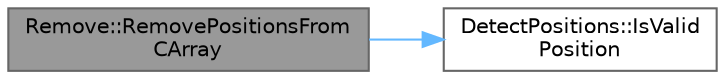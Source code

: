digraph "Remove::RemovePositionsFromCArray"
{
 // LATEX_PDF_SIZE
  bgcolor="transparent";
  edge [fontname=Helvetica,fontsize=10,labelfontname=Helvetica,labelfontsize=10];
  node [fontname=Helvetica,fontsize=10,shape=box,height=0.2,width=0.4];
  rankdir="LR";
  Node1 [id="Node000001",label="Remove::RemovePositionsFrom\lCArray",height=0.2,width=0.4,color="gray40", fillcolor="grey60", style="filled", fontcolor="black",tooltip="Removes positions from an array of position tickets."];
  Node1 -> Node2 [id="edge1_Node000001_Node000002",color="steelblue1",style="solid",tooltip=" "];
  Node2 [id="Node000002",label="DetectPositions::IsValid\lPosition",height=0.2,width=0.4,color="grey40", fillcolor="white", style="filled",URL="$class_detect_positions.html#a1af3b4bf93b331021a6369963ee90a4a",tooltip="Checks if a position is valid."];
}
